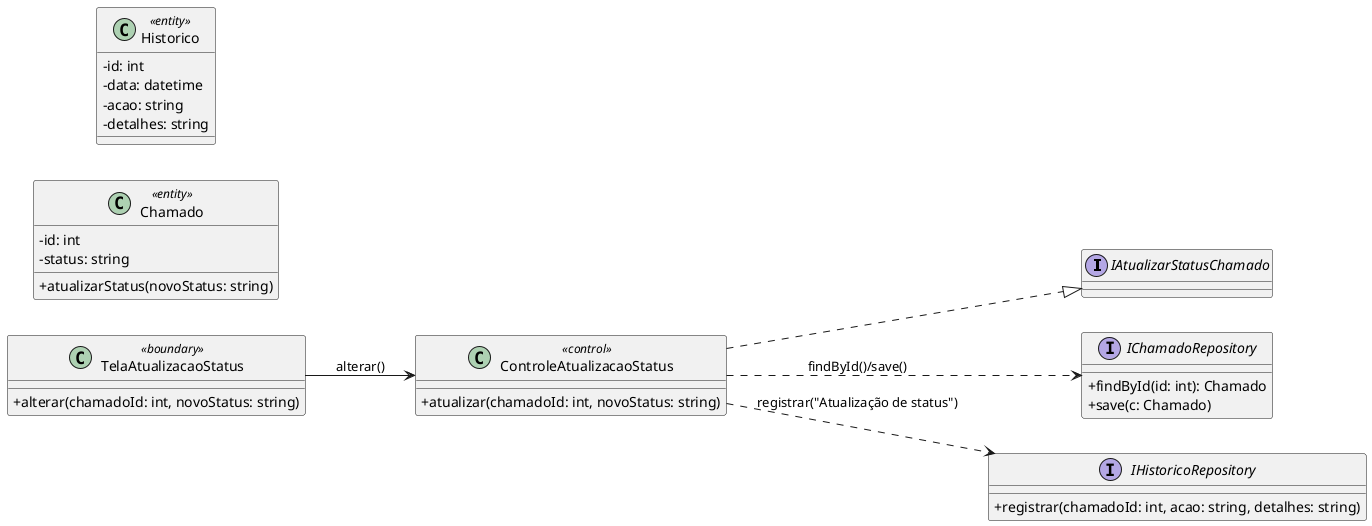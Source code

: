 @startuml
skinparam classAttributeIconSize 0
left to right direction

interface IAtualizarStatusChamado

class TelaAtualizacaoStatus <<boundary>> { 
  + alterar(chamadoId: int, novoStatus: string) 
}

class ControleAtualizacaoStatus <<control>> { 
  + atualizar(chamadoId: int, novoStatus: string) 
}

class Chamado <<entity>> { 
  - id: int 
  - status: string 
  + atualizarStatus(novoStatus: string) 
}

class Historico <<entity>> { 
  - id: int 
  - data: datetime 
  - acao: string 
  - detalhes: string 
}

interface IChamadoRepository { 
  + findById(id: int): Chamado 
  + save(c: Chamado) 
}

interface IHistoricoRepository { 
  + registrar(chamadoId: int, acao: string, detalhes: string) 
}

ControleAtualizacaoStatus ..|> IAtualizarStatusChamado
TelaAtualizacaoStatus --> ControleAtualizacaoStatus : alterar()
ControleAtualizacaoStatus ..> IChamadoRepository : findById()/save()
ControleAtualizacaoStatus ..> IHistoricoRepository : registrar("Atualização de status")
@enduml